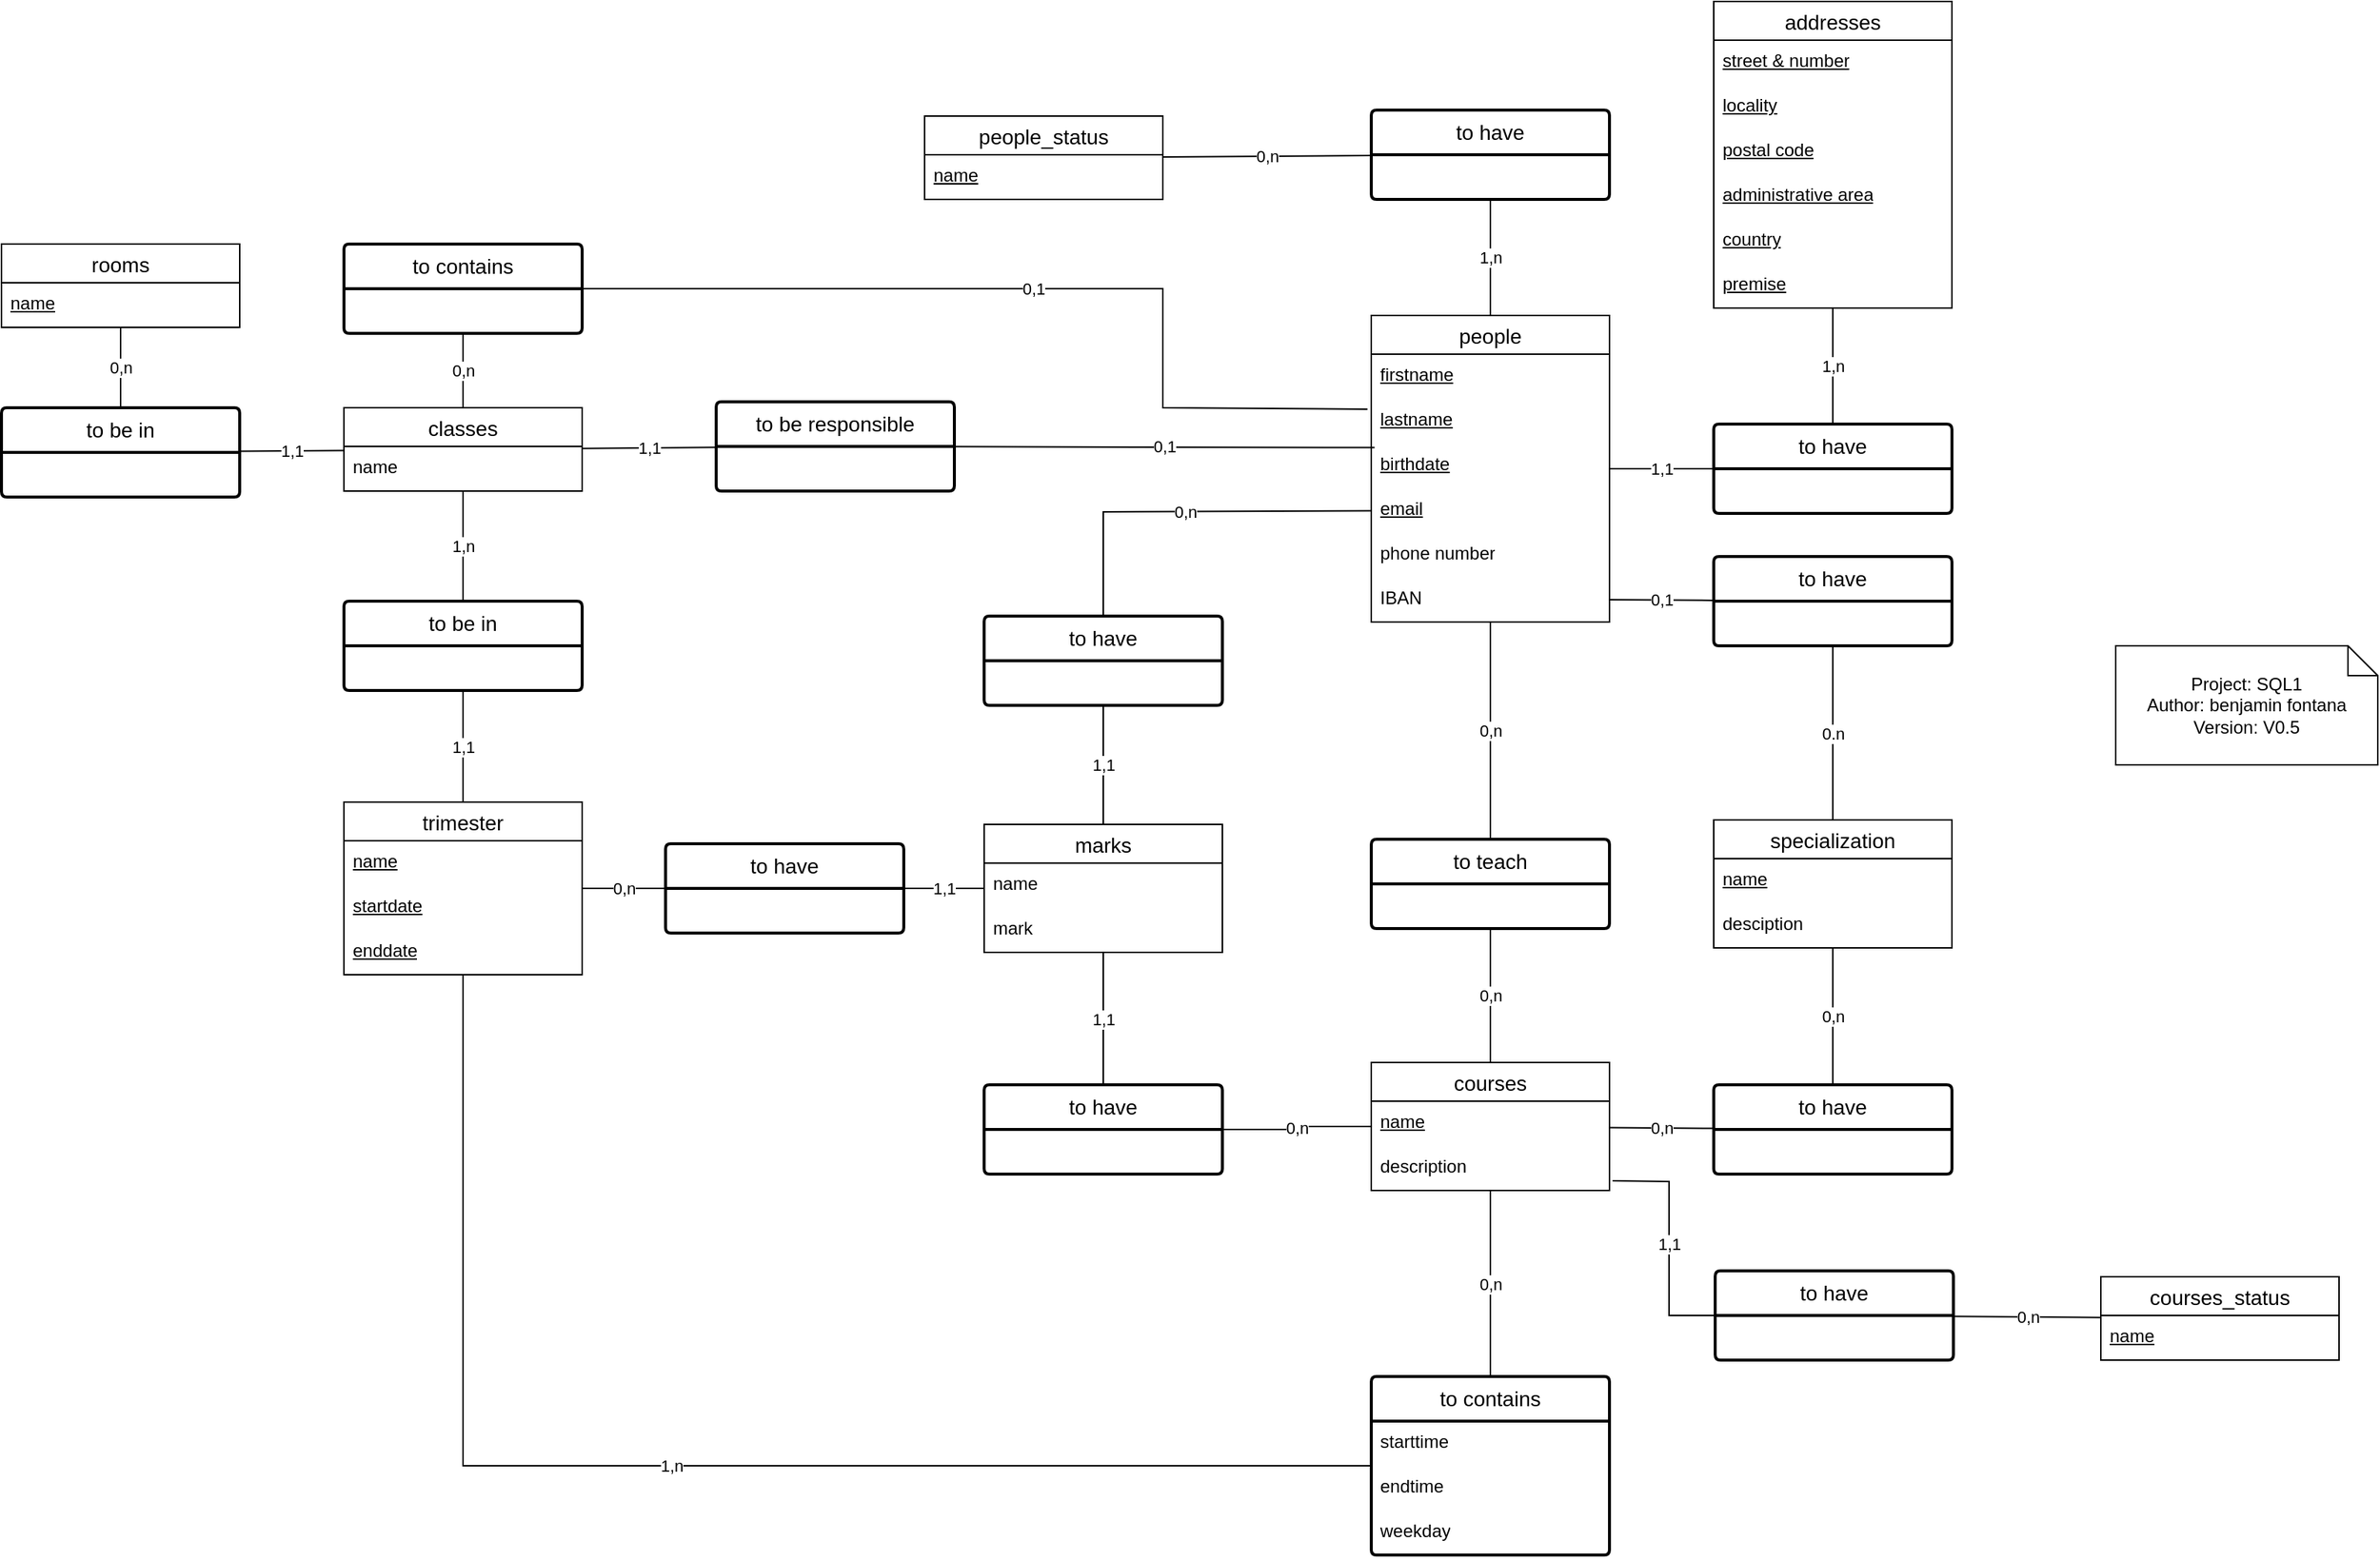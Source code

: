 <mxfile version="22.0.2" type="device">
  <diagram name="Page-1" id="zKC87WKS_tH7PSGCvWSB">
    <mxGraphModel dx="2906" dy="1715" grid="1" gridSize="10" guides="1" tooltips="1" connect="1" arrows="1" fold="1" page="1" pageScale="1" pageWidth="827" pageHeight="1169" math="0" shadow="0">
      <root>
        <mxCell id="0" />
        <mxCell id="1" parent="0" />
        <mxCell id="YgQafHrfjeoLJ56BrRcM-13" value="courses" style="swimlane;fontStyle=0;childLayout=stackLayout;horizontal=1;startSize=26;horizontalStack=0;resizeParent=1;resizeParentMax=0;resizeLast=0;collapsible=1;marginBottom=0;align=center;fontSize=14;" parent="1" vertex="1">
          <mxGeometry x="60" y="540" width="160" height="86" as="geometry" />
        </mxCell>
        <mxCell id="YgQafHrfjeoLJ56BrRcM-14" value="&lt;u&gt;name&lt;/u&gt;" style="text;strokeColor=none;fillColor=none;spacingLeft=4;spacingRight=4;overflow=hidden;rotatable=0;points=[[0,0.5],[1,0.5]];portConstraint=eastwest;fontSize=12;whiteSpace=wrap;html=1;" parent="YgQafHrfjeoLJ56BrRcM-13" vertex="1">
          <mxGeometry y="26" width="160" height="30" as="geometry" />
        </mxCell>
        <mxCell id="1_lvm2F6NWayMq0B3zcP-48" value="description" style="text;strokeColor=none;fillColor=none;spacingLeft=4;spacingRight=4;overflow=hidden;rotatable=0;points=[[0,0.5],[1,0.5]];portConstraint=eastwest;fontSize=12;whiteSpace=wrap;html=1;" parent="YgQafHrfjeoLJ56BrRcM-13" vertex="1">
          <mxGeometry y="56" width="160" height="30" as="geometry" />
        </mxCell>
        <mxCell id="YgQafHrfjeoLJ56BrRcM-17" value="rooms" style="swimlane;fontStyle=0;childLayout=stackLayout;horizontal=1;startSize=26;horizontalStack=0;resizeParent=1;resizeParentMax=0;resizeLast=0;collapsible=1;marginBottom=0;align=center;fontSize=14;" parent="1" vertex="1">
          <mxGeometry x="-860" y="-10" width="160" height="56" as="geometry" />
        </mxCell>
        <mxCell id="YgQafHrfjeoLJ56BrRcM-18" value="&lt;u&gt;name&lt;/u&gt;" style="text;strokeColor=none;fillColor=none;spacingLeft=4;spacingRight=4;overflow=hidden;rotatable=0;points=[[0,0.5],[1,0.5]];portConstraint=eastwest;fontSize=12;whiteSpace=wrap;html=1;align=left;" parent="YgQafHrfjeoLJ56BrRcM-17" vertex="1">
          <mxGeometry y="26" width="160" height="30" as="geometry" />
        </mxCell>
        <mxCell id="YgQafHrfjeoLJ56BrRcM-25" value="trimester" style="swimlane;fontStyle=0;childLayout=stackLayout;horizontal=1;startSize=26;horizontalStack=0;resizeParent=1;resizeParentMax=0;resizeLast=0;collapsible=1;marginBottom=0;align=center;fontSize=14;" parent="1" vertex="1">
          <mxGeometry x="-630" y="365" width="160" height="116" as="geometry" />
        </mxCell>
        <mxCell id="YgQafHrfjeoLJ56BrRcM-26" value="&lt;u&gt;name&lt;/u&gt;" style="text;strokeColor=none;fillColor=none;spacingLeft=4;spacingRight=4;overflow=hidden;rotatable=0;points=[[0,0.5],[1,0.5]];portConstraint=eastwest;fontSize=12;whiteSpace=wrap;html=1;" parent="YgQafHrfjeoLJ56BrRcM-25" vertex="1">
          <mxGeometry y="26" width="160" height="30" as="geometry" />
        </mxCell>
        <mxCell id="e6Bd3e4PpB9evffJw5q1-36" value="&lt;u&gt;startdate&lt;/u&gt;" style="text;strokeColor=none;fillColor=none;spacingLeft=4;spacingRight=4;overflow=hidden;rotatable=0;points=[[0,0.5],[1,0.5]];portConstraint=eastwest;fontSize=12;whiteSpace=wrap;html=1;" parent="YgQafHrfjeoLJ56BrRcM-25" vertex="1">
          <mxGeometry y="56" width="160" height="30" as="geometry" />
        </mxCell>
        <mxCell id="YgQafHrfjeoLJ56BrRcM-27" value="&lt;u&gt;enddate&lt;/u&gt;" style="text;strokeColor=none;fillColor=none;spacingLeft=4;spacingRight=4;overflow=hidden;rotatable=0;points=[[0,0.5],[1,0.5]];portConstraint=eastwest;fontSize=12;whiteSpace=wrap;html=1;" parent="YgQafHrfjeoLJ56BrRcM-25" vertex="1">
          <mxGeometry y="86" width="160" height="30" as="geometry" />
        </mxCell>
        <mxCell id="YgQafHrfjeoLJ56BrRcM-31" value="0,n" style="endArrow=none;html=1;rounded=0;" parent="1" source="e6Bd3e4PpB9evffJw5q1-22" target="YgQafHrfjeoLJ56BrRcM-13" edge="1">
          <mxGeometry relative="1" as="geometry">
            <mxPoint x="440" y="380" as="sourcePoint" />
            <mxPoint x="600" y="380" as="targetPoint" />
          </mxGeometry>
        </mxCell>
        <mxCell id="e6Bd3e4PpB9evffJw5q1-2" value="classes" style="swimlane;fontStyle=0;childLayout=stackLayout;horizontal=1;startSize=26;horizontalStack=0;resizeParent=1;resizeParentMax=0;resizeLast=0;collapsible=1;marginBottom=0;align=center;fontSize=14;" parent="1" vertex="1">
          <mxGeometry x="-630" y="100" width="160" height="56" as="geometry" />
        </mxCell>
        <mxCell id="e6Bd3e4PpB9evffJw5q1-3" value="name" style="text;strokeColor=none;fillColor=none;spacingLeft=4;spacingRight=4;overflow=hidden;rotatable=0;points=[[0,0.5],[1,0.5]];portConstraint=eastwest;fontSize=12;whiteSpace=wrap;html=1;" parent="e6Bd3e4PpB9evffJw5q1-2" vertex="1">
          <mxGeometry y="26" width="160" height="30" as="geometry" />
        </mxCell>
        <mxCell id="e6Bd3e4PpB9evffJw5q1-7" value="0,n" style="endArrow=none;html=1;rounded=0;" parent="1" source="e6Bd3e4PpB9evffJw5q1-16" target="e6Bd3e4PpB9evffJw5q1-2" edge="1">
          <mxGeometry width="50" height="50" relative="1" as="geometry">
            <mxPoint x="60" y="240" as="sourcePoint" />
            <mxPoint x="110" y="190" as="targetPoint" />
          </mxGeometry>
        </mxCell>
        <mxCell id="e6Bd3e4PpB9evffJw5q1-8" value="marks" style="swimlane;fontStyle=0;childLayout=stackLayout;horizontal=1;startSize=26;horizontalStack=0;resizeParent=1;resizeParentMax=0;resizeLast=0;collapsible=1;marginBottom=0;align=center;fontSize=14;" parent="1" vertex="1">
          <mxGeometry x="-200" y="380" width="160" height="86" as="geometry" />
        </mxCell>
        <mxCell id="e6Bd3e4PpB9evffJw5q1-10" value="name" style="text;strokeColor=none;fillColor=none;spacingLeft=4;spacingRight=4;overflow=hidden;rotatable=0;points=[[0,0.5],[1,0.5]];portConstraint=eastwest;fontSize=12;whiteSpace=wrap;html=1;" parent="e6Bd3e4PpB9evffJw5q1-8" vertex="1">
          <mxGeometry y="26" width="160" height="30" as="geometry" />
        </mxCell>
        <mxCell id="e6Bd3e4PpB9evffJw5q1-9" value="mark" style="text;strokeColor=none;fillColor=none;spacingLeft=4;spacingRight=4;overflow=hidden;rotatable=0;points=[[0,0.5],[1,0.5]];portConstraint=eastwest;fontSize=12;whiteSpace=wrap;html=1;" parent="e6Bd3e4PpB9evffJw5q1-8" vertex="1">
          <mxGeometry y="56" width="160" height="30" as="geometry" />
        </mxCell>
        <mxCell id="e6Bd3e4PpB9evffJw5q1-12" value="0,n" style="endArrow=none;html=1;rounded=0;" parent="1" source="e6Bd3e4PpB9evffJw5q1-14" target="jK9dLHoh7pOlT6m2ZuG2-6" edge="1">
          <mxGeometry width="50" height="50" relative="1" as="geometry">
            <mxPoint x="-30" y="240" as="sourcePoint" />
            <mxPoint x="-134.476" y="-94" as="targetPoint" />
            <Array as="points">
              <mxPoint x="-120" y="170" />
            </Array>
          </mxGeometry>
        </mxCell>
        <mxCell id="e6Bd3e4PpB9evffJw5q1-13" value="1,1" style="endArrow=none;html=1;rounded=0;" parent="1" source="e6Bd3e4PpB9evffJw5q1-8" target="e6Bd3e4PpB9evffJw5q1-14" edge="1">
          <mxGeometry width="50" height="50" relative="1" as="geometry">
            <mxPoint x="-40" y="280" as="sourcePoint" />
            <mxPoint x="-40" y="156" as="targetPoint" />
          </mxGeometry>
        </mxCell>
        <mxCell id="e6Bd3e4PpB9evffJw5q1-14" value="to have" style="swimlane;childLayout=stackLayout;horizontal=1;startSize=30;horizontalStack=0;rounded=1;fontSize=14;fontStyle=0;strokeWidth=2;resizeParent=0;resizeLast=1;shadow=0;dashed=0;align=center;arcSize=4;whiteSpace=wrap;html=1;" parent="1" vertex="1">
          <mxGeometry x="-200" y="240" width="160" height="60" as="geometry" />
        </mxCell>
        <mxCell id="e6Bd3e4PpB9evffJw5q1-17" value="0,1" style="endArrow=none;html=1;rounded=0;exitX=-0.016;exitY=0.233;exitDx=0;exitDy=0;exitPerimeter=0;" parent="1" source="jK9dLHoh7pOlT6m2ZuG2-4" target="e6Bd3e4PpB9evffJw5q1-16" edge="1">
          <mxGeometry x="0.001" width="50" height="50" relative="1" as="geometry">
            <mxPoint x="-94.545" y="-94" as="sourcePoint" />
            <mxPoint x="130" y="98" as="targetPoint" />
            <Array as="points">
              <mxPoint x="-80" y="100" />
              <mxPoint x="-80" y="20" />
            </Array>
            <mxPoint as="offset" />
          </mxGeometry>
        </mxCell>
        <mxCell id="e6Bd3e4PpB9evffJw5q1-16" value="to contains" style="swimlane;childLayout=stackLayout;horizontal=1;startSize=30;horizontalStack=0;rounded=1;fontSize=14;fontStyle=0;strokeWidth=2;resizeParent=0;resizeLast=1;shadow=0;dashed=0;align=center;arcSize=4;whiteSpace=wrap;html=1;" parent="1" vertex="1">
          <mxGeometry x="-630" y="-10" width="160" height="60" as="geometry" />
        </mxCell>
        <mxCell id="e6Bd3e4PpB9evffJw5q1-22" value="to contains" style="swimlane;childLayout=stackLayout;horizontal=1;startSize=30;horizontalStack=0;rounded=1;fontSize=14;fontStyle=0;strokeWidth=2;resizeParent=0;resizeLast=1;shadow=0;dashed=0;align=center;arcSize=4;whiteSpace=wrap;html=1;" parent="1" vertex="1">
          <mxGeometry x="60" y="751" width="160" height="120" as="geometry" />
        </mxCell>
        <mxCell id="e6Bd3e4PpB9evffJw5q1-37" value="starttime" style="text;strokeColor=none;fillColor=none;spacingLeft=4;spacingRight=4;overflow=hidden;rotatable=0;points=[[0,0.5],[1,0.5]];portConstraint=eastwest;fontSize=12;whiteSpace=wrap;html=1;" parent="e6Bd3e4PpB9evffJw5q1-22" vertex="1">
          <mxGeometry y="30" width="160" height="30" as="geometry" />
        </mxCell>
        <mxCell id="e6Bd3e4PpB9evffJw5q1-38" value="endtime" style="text;strokeColor=none;fillColor=none;spacingLeft=4;spacingRight=4;overflow=hidden;rotatable=0;points=[[0,0.5],[1,0.5]];portConstraint=eastwest;fontSize=12;whiteSpace=wrap;html=1;" parent="e6Bd3e4PpB9evffJw5q1-22" vertex="1">
          <mxGeometry y="60" width="160" height="30" as="geometry" />
        </mxCell>
        <mxCell id="e6Bd3e4PpB9evffJw5q1-35" value="weekday" style="text;strokeColor=none;fillColor=none;spacingLeft=4;spacingRight=4;overflow=hidden;rotatable=0;points=[[0,0.5],[1,0.5]];portConstraint=eastwest;fontSize=12;whiteSpace=wrap;html=1;" parent="e6Bd3e4PpB9evffJw5q1-22" vertex="1">
          <mxGeometry y="90" width="160" height="30" as="geometry" />
        </mxCell>
        <mxCell id="e6Bd3e4PpB9evffJw5q1-27" value="0,n" style="endArrow=none;html=1;rounded=0;" parent="1" source="YgQafHrfjeoLJ56BrRcM-17" target="e6Bd3e4PpB9evffJw5q1-26" edge="1">
          <mxGeometry relative="1" as="geometry">
            <mxPoint x="800" y="510" as="sourcePoint" />
            <mxPoint x="800" y="400" as="targetPoint" />
          </mxGeometry>
        </mxCell>
        <mxCell id="e6Bd3e4PpB9evffJw5q1-26" value="to be in" style="swimlane;childLayout=stackLayout;horizontal=1;startSize=30;horizontalStack=0;rounded=1;fontSize=14;fontStyle=0;strokeWidth=2;resizeParent=0;resizeLast=1;shadow=0;dashed=0;align=center;arcSize=4;whiteSpace=wrap;html=1;" parent="1" vertex="1">
          <mxGeometry x="-860" y="100" width="160" height="60" as="geometry" />
        </mxCell>
        <mxCell id="e6Bd3e4PpB9evffJw5q1-31" value="to have" style="swimlane;childLayout=stackLayout;horizontal=1;startSize=30;horizontalStack=0;rounded=1;fontSize=14;fontStyle=0;strokeWidth=2;resizeParent=0;resizeLast=1;shadow=0;dashed=0;align=center;arcSize=4;whiteSpace=wrap;html=1;" parent="1" vertex="1">
          <mxGeometry x="-200" y="555" width="160" height="60" as="geometry" />
        </mxCell>
        <mxCell id="e6Bd3e4PpB9evffJw5q1-34" value="0,n" style="edgeStyle=orthogonalEdgeStyle;rounded=0;orthogonalLoop=1;jettySize=auto;html=1;endArrow=none;endFill=0;" parent="1" source="YgQafHrfjeoLJ56BrRcM-13" target="e6Bd3e4PpB9evffJw5q1-31" edge="1">
          <mxGeometry relative="1" as="geometry">
            <mxPoint x="-30" y="388" as="sourcePoint" />
            <mxPoint x="70" y="388" as="targetPoint" />
          </mxGeometry>
        </mxCell>
        <mxCell id="1_lvm2F6NWayMq0B3zcP-8" value="addresses" style="swimlane;fontStyle=0;childLayout=stackLayout;horizontal=1;startSize=26;horizontalStack=0;resizeParent=1;resizeParentMax=0;resizeLast=0;collapsible=1;marginBottom=0;align=center;fontSize=14;" parent="1" vertex="1">
          <mxGeometry x="290" y="-173" width="160" height="206" as="geometry" />
        </mxCell>
        <mxCell id="1_lvm2F6NWayMq0B3zcP-9" value="&lt;u&gt;street &amp;amp; number&lt;/u&gt;" style="text;strokeColor=none;fillColor=none;spacingLeft=4;spacingRight=4;overflow=hidden;rotatable=0;points=[[0,0.5],[1,0.5]];portConstraint=eastwest;fontSize=12;whiteSpace=wrap;html=1;fontStyle=0" parent="1_lvm2F6NWayMq0B3zcP-8" vertex="1">
          <mxGeometry y="26" width="160" height="30" as="geometry" />
        </mxCell>
        <mxCell id="1_lvm2F6NWayMq0B3zcP-10" value="&lt;u&gt;locality&lt;/u&gt;" style="text;strokeColor=none;fillColor=none;spacingLeft=4;spacingRight=4;overflow=hidden;rotatable=0;points=[[0,0.5],[1,0.5]];portConstraint=eastwest;fontSize=12;whiteSpace=wrap;html=1;fontStyle=0" parent="1_lvm2F6NWayMq0B3zcP-8" vertex="1">
          <mxGeometry y="56" width="160" height="30" as="geometry" />
        </mxCell>
        <mxCell id="1_lvm2F6NWayMq0B3zcP-11" value="&lt;u&gt;postal code&lt;/u&gt;" style="text;strokeColor=none;fillColor=none;spacingLeft=4;spacingRight=4;overflow=hidden;rotatable=0;points=[[0,0.5],[1,0.5]];portConstraint=eastwest;fontSize=12;whiteSpace=wrap;html=1;fontStyle=0" parent="1_lvm2F6NWayMq0B3zcP-8" vertex="1">
          <mxGeometry y="86" width="160" height="30" as="geometry" />
        </mxCell>
        <mxCell id="1_lvm2F6NWayMq0B3zcP-12" value="&lt;u&gt;administrative area&lt;/u&gt;" style="text;strokeColor=none;fillColor=none;spacingLeft=4;spacingRight=4;overflow=hidden;rotatable=0;points=[[0,0.5],[1,0.5]];portConstraint=eastwest;fontSize=12;whiteSpace=wrap;html=1;fontStyle=0" parent="1_lvm2F6NWayMq0B3zcP-8" vertex="1">
          <mxGeometry y="116" width="160" height="30" as="geometry" />
        </mxCell>
        <mxCell id="1_lvm2F6NWayMq0B3zcP-13" value="&lt;u&gt;country&lt;/u&gt;" style="text;strokeColor=none;fillColor=none;spacingLeft=4;spacingRight=4;overflow=hidden;rotatable=0;points=[[0,0.5],[1,0.5]];portConstraint=eastwest;fontSize=12;whiteSpace=wrap;html=1;fontStyle=0" parent="1_lvm2F6NWayMq0B3zcP-8" vertex="1">
          <mxGeometry y="146" width="160" height="30" as="geometry" />
        </mxCell>
        <mxCell id="1_lvm2F6NWayMq0B3zcP-14" value="&lt;u&gt;premise&lt;/u&gt;" style="text;strokeColor=none;fillColor=none;spacingLeft=4;spacingRight=4;overflow=hidden;rotatable=0;points=[[0,0.5],[1,0.5]];portConstraint=eastwest;fontSize=12;whiteSpace=wrap;html=1;fontStyle=0" parent="1_lvm2F6NWayMq0B3zcP-8" vertex="1">
          <mxGeometry y="176" width="160" height="30" as="geometry" />
        </mxCell>
        <mxCell id="1_lvm2F6NWayMq0B3zcP-18" value="to have" style="swimlane;childLayout=stackLayout;horizontal=1;startSize=30;horizontalStack=0;rounded=1;fontSize=14;fontStyle=0;strokeWidth=2;resizeParent=0;resizeLast=1;shadow=0;dashed=0;align=center;arcSize=4;whiteSpace=wrap;html=1;" parent="1" vertex="1">
          <mxGeometry x="290" y="111" width="160" height="60" as="geometry" />
        </mxCell>
        <mxCell id="1_lvm2F6NWayMq0B3zcP-19" value="1,n" style="endArrow=none;html=1;rounded=0;" parent="1" source="1_lvm2F6NWayMq0B3zcP-18" target="1_lvm2F6NWayMq0B3zcP-8" edge="1">
          <mxGeometry width="50" height="50" relative="1" as="geometry">
            <mxPoint x="450" y="-19" as="sourcePoint" />
            <mxPoint x="260" y="-116" as="targetPoint" />
          </mxGeometry>
        </mxCell>
        <mxCell id="1_lvm2F6NWayMq0B3zcP-20" value="1,1" style="endArrow=none;html=1;rounded=0;" parent="1" source="jK9dLHoh7pOlT6m2ZuG2-2" target="1_lvm2F6NWayMq0B3zcP-18" edge="1">
          <mxGeometry width="50" height="50" relative="1" as="geometry">
            <mxPoint x="10" y="-118" as="sourcePoint" />
            <mxPoint x="100" y="-139" as="targetPoint" />
          </mxGeometry>
        </mxCell>
        <mxCell id="1_lvm2F6NWayMq0B3zcP-24" value="1,n" style="edgeStyle=orthogonalEdgeStyle;rounded=0;orthogonalLoop=1;jettySize=auto;html=1;endArrow=none;endFill=0;" parent="1" source="e6Bd3e4PpB9evffJw5q1-22" target="YgQafHrfjeoLJ56BrRcM-25" edge="1">
          <mxGeometry relative="1" as="geometry">
            <mxPoint x="150" y="552" as="sourcePoint" />
            <mxPoint x="150" y="418" as="targetPoint" />
          </mxGeometry>
        </mxCell>
        <mxCell id="1_lvm2F6NWayMq0B3zcP-26" value="to teach" style="swimlane;childLayout=stackLayout;horizontal=1;startSize=30;horizontalStack=0;rounded=1;fontSize=14;fontStyle=0;strokeWidth=2;resizeParent=0;resizeLast=1;shadow=0;dashed=0;align=center;arcSize=4;whiteSpace=wrap;html=1;" parent="1" vertex="1">
          <mxGeometry x="60" y="390" width="160" height="60" as="geometry" />
        </mxCell>
        <mxCell id="1_lvm2F6NWayMq0B3zcP-29" value="0,n" style="endArrow=none;html=1;rounded=0;" parent="1" source="1_lvm2F6NWayMq0B3zcP-26" target="jK9dLHoh7pOlT6m2ZuG2-2" edge="1">
          <mxGeometry width="50" height="50" relative="1" as="geometry">
            <mxPoint x="100" y="280" as="sourcePoint" />
            <mxPoint x="730" y="-94" as="targetPoint" />
            <Array as="points" />
          </mxGeometry>
        </mxCell>
        <mxCell id="1_lvm2F6NWayMq0B3zcP-30" value="0,n" style="endArrow=none;html=1;rounded=0;" parent="1" source="1_lvm2F6NWayMq0B3zcP-26" target="YgQafHrfjeoLJ56BrRcM-13" edge="1">
          <mxGeometry width="50" height="50" relative="1" as="geometry">
            <mxPoint x="230" y="280" as="sourcePoint" />
            <mxPoint x="530" y="144" as="targetPoint" />
            <Array as="points" />
          </mxGeometry>
        </mxCell>
        <mxCell id="1_lvm2F6NWayMq0B3zcP-33" value="1,1" style="endArrow=none;html=1;rounded=0;" parent="1" source="e6Bd3e4PpB9evffJw5q1-31" target="e6Bd3e4PpB9evffJw5q1-8" edge="1">
          <mxGeometry width="50" height="50" relative="1" as="geometry">
            <mxPoint x="-200" y="500" as="sourcePoint" />
            <mxPoint x="-150" y="450" as="targetPoint" />
          </mxGeometry>
        </mxCell>
        <mxCell id="1_lvm2F6NWayMq0B3zcP-38" value="to be responsible" style="swimlane;childLayout=stackLayout;horizontal=1;startSize=30;horizontalStack=0;rounded=1;fontSize=14;fontStyle=0;strokeWidth=2;resizeParent=0;resizeLast=1;shadow=0;dashed=0;align=center;arcSize=4;whiteSpace=wrap;html=1;" parent="1" vertex="1">
          <mxGeometry x="-380" y="96" width="160" height="60" as="geometry" />
        </mxCell>
        <mxCell id="1_lvm2F6NWayMq0B3zcP-39" value="1,1" style="endArrow=none;html=1;rounded=0;" parent="1" source="e6Bd3e4PpB9evffJw5q1-2" target="1_lvm2F6NWayMq0B3zcP-38" edge="1">
          <mxGeometry width="50" height="50" relative="1" as="geometry">
            <mxPoint x="360" y="10" as="sourcePoint" />
            <mxPoint x="410" y="-40" as="targetPoint" />
          </mxGeometry>
        </mxCell>
        <mxCell id="1_lvm2F6NWayMq0B3zcP-40" value="0,1" style="endArrow=none;html=1;rounded=0;exitX=0.014;exitY=0.093;exitDx=0;exitDy=0;exitPerimeter=0;" parent="1" source="jK9dLHoh7pOlT6m2ZuG2-5" target="1_lvm2F6NWayMq0B3zcP-38" edge="1">
          <mxGeometry width="50" height="50" relative="1" as="geometry">
            <mxPoint x="702" y="-94" as="sourcePoint" />
            <mxPoint x="450" y="107" as="targetPoint" />
          </mxGeometry>
        </mxCell>
        <mxCell id="1_lvm2F6NWayMq0B3zcP-41" value="to be in" style="swimlane;childLayout=stackLayout;horizontal=1;startSize=30;horizontalStack=0;rounded=1;fontSize=14;fontStyle=0;strokeWidth=2;resizeParent=0;resizeLast=1;shadow=0;dashed=0;align=center;arcSize=4;whiteSpace=wrap;html=1;" parent="1" vertex="1">
          <mxGeometry x="-630" y="230" width="160" height="60" as="geometry" />
        </mxCell>
        <mxCell id="1_lvm2F6NWayMq0B3zcP-42" value="1,n" style="endArrow=none;html=1;rounded=0;" parent="1" source="1_lvm2F6NWayMq0B3zcP-41" target="e6Bd3e4PpB9evffJw5q1-2" edge="1">
          <mxGeometry width="50" height="50" relative="1" as="geometry">
            <mxPoint x="160" y="190" as="sourcePoint" />
            <mxPoint x="210" y="140" as="targetPoint" />
          </mxGeometry>
        </mxCell>
        <mxCell id="1_lvm2F6NWayMq0B3zcP-43" value="1,1" style="endArrow=none;html=1;rounded=0;" parent="1" source="1_lvm2F6NWayMq0B3zcP-41" target="YgQafHrfjeoLJ56BrRcM-25" edge="1">
          <mxGeometry width="50" height="50" relative="1" as="geometry">
            <mxPoint x="329" y="190" as="sourcePoint" />
            <mxPoint x="310" y="134" as="targetPoint" />
            <mxPoint as="offset" />
          </mxGeometry>
        </mxCell>
        <mxCell id="1_lvm2F6NWayMq0B3zcP-49" value="specialization" style="swimlane;fontStyle=0;childLayout=stackLayout;horizontal=1;startSize=26;horizontalStack=0;resizeParent=1;resizeParentMax=0;resizeLast=0;collapsible=1;marginBottom=0;align=center;fontSize=14;" parent="1" vertex="1">
          <mxGeometry x="290" y="377" width="160" height="86" as="geometry" />
        </mxCell>
        <mxCell id="1_lvm2F6NWayMq0B3zcP-50" value="&lt;u&gt;name&lt;/u&gt;" style="text;strokeColor=none;fillColor=none;spacingLeft=4;spacingRight=4;overflow=hidden;rotatable=0;points=[[0,0.5],[1,0.5]];portConstraint=eastwest;fontSize=12;whiteSpace=wrap;html=1;" parent="1_lvm2F6NWayMq0B3zcP-49" vertex="1">
          <mxGeometry y="26" width="160" height="30" as="geometry" />
        </mxCell>
        <mxCell id="1_lvm2F6NWayMq0B3zcP-52" value="desciption" style="text;strokeColor=none;fillColor=none;spacingLeft=4;spacingRight=4;overflow=hidden;rotatable=0;points=[[0,0.5],[1,0.5]];portConstraint=eastwest;fontSize=12;whiteSpace=wrap;html=1;" parent="1_lvm2F6NWayMq0B3zcP-49" vertex="1">
          <mxGeometry y="56" width="160" height="30" as="geometry" />
        </mxCell>
        <mxCell id="1_lvm2F6NWayMq0B3zcP-53" value="to have" style="swimlane;childLayout=stackLayout;horizontal=1;startSize=30;horizontalStack=0;rounded=1;fontSize=14;fontStyle=0;strokeWidth=2;resizeParent=0;resizeLast=1;shadow=0;dashed=0;align=center;arcSize=4;whiteSpace=wrap;html=1;" parent="1" vertex="1">
          <mxGeometry x="290" y="555" width="160" height="60" as="geometry" />
        </mxCell>
        <mxCell id="1_lvm2F6NWayMq0B3zcP-54" value="0,n" style="endArrow=none;html=1;rounded=0;" parent="1" source="1_lvm2F6NWayMq0B3zcP-49" target="1_lvm2F6NWayMq0B3zcP-53" edge="1">
          <mxGeometry width="50" height="50" relative="1" as="geometry">
            <mxPoint x="-250" y="760" as="sourcePoint" />
            <mxPoint x="-200" y="710" as="targetPoint" />
          </mxGeometry>
        </mxCell>
        <mxCell id="1_lvm2F6NWayMq0B3zcP-55" value="0,n" style="endArrow=none;html=1;rounded=0;" parent="1" source="1_lvm2F6NWayMq0B3zcP-53" target="YgQafHrfjeoLJ56BrRcM-13" edge="1">
          <mxGeometry width="50" height="50" relative="1" as="geometry">
            <mxPoint x="-173" y="770" as="sourcePoint" />
            <mxPoint x="-127" y="740" as="targetPoint" />
            <Array as="points" />
          </mxGeometry>
        </mxCell>
        <mxCell id="fVd7F2QuhSh7XxtOsu62-1" value="Project: SQL1&lt;br&gt;Author: benjamin fontana&lt;br&gt;Version: V0.5" style="shape=note;size=20;whiteSpace=wrap;html=1;" parent="1" vertex="1">
          <mxGeometry x="560" y="260" width="176" height="80" as="geometry" />
        </mxCell>
        <mxCell id="fVd7F2QuhSh7XxtOsu62-4" value="to have" style="swimlane;childLayout=stackLayout;horizontal=1;startSize=30;horizontalStack=0;rounded=1;fontSize=14;fontStyle=0;strokeWidth=2;resizeParent=0;resizeLast=1;shadow=0;dashed=0;align=center;arcSize=4;whiteSpace=wrap;html=1;" parent="1" vertex="1">
          <mxGeometry x="-414" y="393" width="160" height="60" as="geometry" />
        </mxCell>
        <mxCell id="fVd7F2QuhSh7XxtOsu62-5" value="1,1" style="endArrow=none;html=1;rounded=0;" parent="1" source="e6Bd3e4PpB9evffJw5q1-8" target="fVd7F2QuhSh7XxtOsu62-4" edge="1">
          <mxGeometry width="50" height="50" relative="1" as="geometry">
            <mxPoint x="-210" y="360" as="sourcePoint" />
            <mxPoint x="-160" y="310" as="targetPoint" />
          </mxGeometry>
        </mxCell>
        <mxCell id="fVd7F2QuhSh7XxtOsu62-6" value="0,n" style="endArrow=none;html=1;rounded=0;" parent="1" source="YgQafHrfjeoLJ56BrRcM-25" target="fVd7F2QuhSh7XxtOsu62-4" edge="1">
          <mxGeometry width="50" height="50" relative="1" as="geometry">
            <mxPoint x="-243" y="433" as="sourcePoint" />
            <mxPoint x="-170" y="433" as="targetPoint" />
          </mxGeometry>
        </mxCell>
        <mxCell id="jK9dLHoh7pOlT6m2ZuG2-1" value="1,1" style="endArrow=none;html=1;rounded=0;" parent="1" source="e6Bd3e4PpB9evffJw5q1-2" target="e6Bd3e4PpB9evffJw5q1-26" edge="1">
          <mxGeometry width="50" height="50" relative="1" as="geometry">
            <mxPoint x="130" y="20" as="sourcePoint" />
            <mxPoint x="180" y="-30" as="targetPoint" />
          </mxGeometry>
        </mxCell>
        <mxCell id="jK9dLHoh7pOlT6m2ZuG2-2" value="people" style="swimlane;fontStyle=0;childLayout=stackLayout;horizontal=1;startSize=26;horizontalStack=0;resizeParent=1;resizeParentMax=0;resizeLast=0;collapsible=1;marginBottom=0;align=center;fontSize=14;" parent="1" vertex="1">
          <mxGeometry x="60" y="38" width="160" height="206" as="geometry" />
        </mxCell>
        <mxCell id="jK9dLHoh7pOlT6m2ZuG2-3" value="&lt;u&gt;firstname&lt;/u&gt;" style="text;strokeColor=none;fillColor=none;spacingLeft=4;spacingRight=4;overflow=hidden;rotatable=0;points=[[0,0.5],[1,0.5]];portConstraint=eastwest;fontSize=12;whiteSpace=wrap;html=1;" parent="jK9dLHoh7pOlT6m2ZuG2-2" vertex="1">
          <mxGeometry y="26" width="160" height="30" as="geometry" />
        </mxCell>
        <mxCell id="jK9dLHoh7pOlT6m2ZuG2-4" value="&lt;u&gt;lastname&lt;/u&gt;" style="text;strokeColor=none;fillColor=none;spacingLeft=4;spacingRight=4;overflow=hidden;rotatable=0;points=[[0,0.5],[1,0.5]];portConstraint=eastwest;fontSize=12;whiteSpace=wrap;html=1;" parent="jK9dLHoh7pOlT6m2ZuG2-2" vertex="1">
          <mxGeometry y="56" width="160" height="30" as="geometry" />
        </mxCell>
        <mxCell id="jK9dLHoh7pOlT6m2ZuG2-5" value="&lt;u&gt;birthdate&lt;/u&gt;" style="text;strokeColor=none;fillColor=none;spacingLeft=4;spacingRight=4;overflow=hidden;rotatable=0;points=[[0,0.5],[1,0.5]];portConstraint=eastwest;fontSize=12;whiteSpace=wrap;html=1;" parent="jK9dLHoh7pOlT6m2ZuG2-2" vertex="1">
          <mxGeometry y="86" width="160" height="30" as="geometry" />
        </mxCell>
        <mxCell id="jK9dLHoh7pOlT6m2ZuG2-6" value="&lt;u&gt;email&lt;/u&gt;" style="text;strokeColor=none;fillColor=none;spacingLeft=4;spacingRight=4;overflow=hidden;rotatable=0;points=[[0,0.5],[1,0.5]];portConstraint=eastwest;fontSize=12;whiteSpace=wrap;html=1;" parent="jK9dLHoh7pOlT6m2ZuG2-2" vertex="1">
          <mxGeometry y="116" width="160" height="30" as="geometry" />
        </mxCell>
        <mxCell id="jK9dLHoh7pOlT6m2ZuG2-7" value="phone number" style="text;strokeColor=none;fillColor=none;spacingLeft=4;spacingRight=4;overflow=hidden;rotatable=0;points=[[0,0.5],[1,0.5]];portConstraint=eastwest;fontSize=12;whiteSpace=wrap;html=1;" parent="jK9dLHoh7pOlT6m2ZuG2-2" vertex="1">
          <mxGeometry y="146" width="160" height="30" as="geometry" />
        </mxCell>
        <mxCell id="jK9dLHoh7pOlT6m2ZuG2-32" value="IBAN" style="text;strokeColor=none;fillColor=none;spacingLeft=4;spacingRight=4;overflow=hidden;rotatable=0;points=[[0,0.5],[1,0.5]];portConstraint=eastwest;fontSize=12;whiteSpace=wrap;html=1;" parent="jK9dLHoh7pOlT6m2ZuG2-2" vertex="1">
          <mxGeometry y="176" width="160" height="30" as="geometry" />
        </mxCell>
        <mxCell id="jK9dLHoh7pOlT6m2ZuG2-16" value="people_status" style="swimlane;fontStyle=0;childLayout=stackLayout;horizontal=1;startSize=26;horizontalStack=0;resizeParent=1;resizeParentMax=0;resizeLast=0;collapsible=1;marginBottom=0;align=center;fontSize=14;" parent="1" vertex="1">
          <mxGeometry x="-240" y="-96" width="160" height="56" as="geometry" />
        </mxCell>
        <mxCell id="jK9dLHoh7pOlT6m2ZuG2-17" value="&lt;u&gt;name&lt;/u&gt;" style="text;strokeColor=none;fillColor=none;spacingLeft=4;spacingRight=4;overflow=hidden;rotatable=0;points=[[0,0.5],[1,0.5]];portConstraint=eastwest;fontSize=12;whiteSpace=wrap;html=1;align=left;" parent="jK9dLHoh7pOlT6m2ZuG2-16" vertex="1">
          <mxGeometry y="26" width="160" height="30" as="geometry" />
        </mxCell>
        <mxCell id="jK9dLHoh7pOlT6m2ZuG2-18" value="to have" style="swimlane;childLayout=stackLayout;horizontal=1;startSize=30;horizontalStack=0;rounded=1;fontSize=14;fontStyle=0;strokeWidth=2;resizeParent=0;resizeLast=1;shadow=0;dashed=0;align=center;arcSize=4;whiteSpace=wrap;html=1;" parent="1" vertex="1">
          <mxGeometry x="60" y="-100" width="160" height="60" as="geometry" />
        </mxCell>
        <mxCell id="jK9dLHoh7pOlT6m2ZuG2-19" value="1,n" style="endArrow=none;html=1;rounded=0;" parent="1" source="jK9dLHoh7pOlT6m2ZuG2-2" target="jK9dLHoh7pOlT6m2ZuG2-18" edge="1">
          <mxGeometry width="50" height="50" relative="1" as="geometry">
            <mxPoint x="220" y="-322" as="sourcePoint" />
            <mxPoint x="-30" y="-320" as="targetPoint" />
          </mxGeometry>
        </mxCell>
        <mxCell id="jK9dLHoh7pOlT6m2ZuG2-20" value="0,n" style="endArrow=none;html=1;rounded=0;" parent="1" source="jK9dLHoh7pOlT6m2ZuG2-16" target="jK9dLHoh7pOlT6m2ZuG2-18" edge="1">
          <mxGeometry width="50" height="50" relative="1" as="geometry">
            <mxPoint x="220" y="-281" as="sourcePoint" />
            <mxPoint x="128" y="-234" as="targetPoint" />
          </mxGeometry>
        </mxCell>
        <mxCell id="jK9dLHoh7pOlT6m2ZuG2-33" value="to have" style="swimlane;childLayout=stackLayout;horizontal=1;startSize=30;horizontalStack=0;rounded=1;fontSize=14;fontStyle=0;strokeWidth=2;resizeParent=0;resizeLast=1;shadow=0;dashed=0;align=center;arcSize=4;whiteSpace=wrap;html=1;" parent="1" vertex="1">
          <mxGeometry x="290" y="200" width="160" height="60" as="geometry" />
        </mxCell>
        <mxCell id="jK9dLHoh7pOlT6m2ZuG2-34" value="0,1" style="endArrow=none;html=1;rounded=0;exitX=1;exitY=0.5;exitDx=0;exitDy=0;" parent="1" source="jK9dLHoh7pOlT6m2ZuG2-32" target="jK9dLHoh7pOlT6m2ZuG2-33" edge="1">
          <mxGeometry width="50" height="50" relative="1" as="geometry">
            <mxPoint x="230" y="151" as="sourcePoint" />
            <mxPoint x="300" y="151" as="targetPoint" />
          </mxGeometry>
        </mxCell>
        <mxCell id="jK9dLHoh7pOlT6m2ZuG2-35" value="0.n" style="endArrow=none;html=1;rounded=0;" parent="1" source="1_lvm2F6NWayMq0B3zcP-49" target="jK9dLHoh7pOlT6m2ZuG2-33" edge="1">
          <mxGeometry width="50" height="50" relative="1" as="geometry">
            <mxPoint x="230" y="239" as="sourcePoint" />
            <mxPoint x="300" y="239" as="targetPoint" />
          </mxGeometry>
        </mxCell>
        <mxCell id="rEqh5lglt4o-4PGR32V8-1" value="courses_status" style="swimlane;fontStyle=0;childLayout=stackLayout;horizontal=1;startSize=26;horizontalStack=0;resizeParent=1;resizeParentMax=0;resizeLast=0;collapsible=1;marginBottom=0;align=center;fontSize=14;" vertex="1" parent="1">
          <mxGeometry x="550" y="684" width="160" height="56" as="geometry" />
        </mxCell>
        <mxCell id="rEqh5lglt4o-4PGR32V8-2" value="&lt;u&gt;name&lt;/u&gt;" style="text;strokeColor=none;fillColor=none;spacingLeft=4;spacingRight=4;overflow=hidden;rotatable=0;points=[[0,0.5],[1,0.5]];portConstraint=eastwest;fontSize=12;whiteSpace=wrap;html=1;align=left;" vertex="1" parent="rEqh5lglt4o-4PGR32V8-1">
          <mxGeometry y="26" width="160" height="30" as="geometry" />
        </mxCell>
        <mxCell id="rEqh5lglt4o-4PGR32V8-3" value="to have" style="swimlane;childLayout=stackLayout;horizontal=1;startSize=30;horizontalStack=0;rounded=1;fontSize=14;fontStyle=0;strokeWidth=2;resizeParent=0;resizeLast=1;shadow=0;dashed=0;align=center;arcSize=4;whiteSpace=wrap;html=1;" vertex="1" parent="1">
          <mxGeometry x="291" y="680" width="160" height="60" as="geometry" />
        </mxCell>
        <mxCell id="rEqh5lglt4o-4PGR32V8-4" value="1,1" style="endArrow=none;html=1;rounded=0;entryX=1.013;entryY=0.217;entryDx=0;entryDy=0;entryPerimeter=0;" edge="1" parent="1" source="rEqh5lglt4o-4PGR32V8-3">
          <mxGeometry width="50" height="50" relative="1" as="geometry">
            <mxPoint x="300" y="595" as="sourcePoint" />
            <mxPoint x="222.08" y="619.51" as="targetPoint" />
            <Array as="points">
              <mxPoint x="260" y="710" />
              <mxPoint x="260" y="620" />
            </Array>
          </mxGeometry>
        </mxCell>
        <mxCell id="rEqh5lglt4o-4PGR32V8-5" value="0,n" style="endArrow=none;html=1;rounded=0;" edge="1" parent="1" source="rEqh5lglt4o-4PGR32V8-1" target="rEqh5lglt4o-4PGR32V8-3">
          <mxGeometry width="50" height="50" relative="1" as="geometry">
            <mxPoint x="325" y="690" as="sourcePoint" />
            <mxPoint x="230" y="638" as="targetPoint" />
            <Array as="points" />
          </mxGeometry>
        </mxCell>
      </root>
    </mxGraphModel>
  </diagram>
</mxfile>
